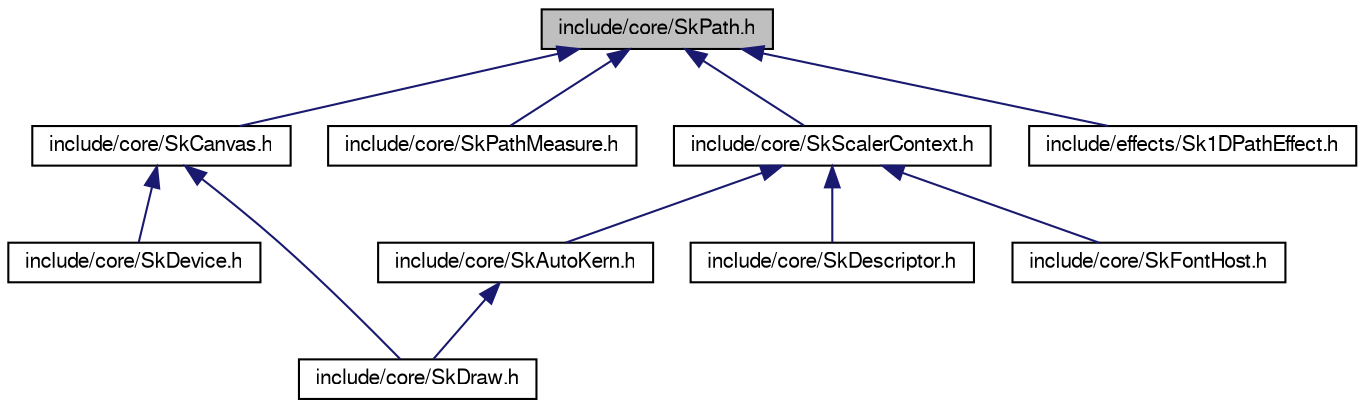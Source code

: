 digraph G
{
  edge [fontname="FreeSans",fontsize="10",labelfontname="FreeSans",labelfontsize="10"];
  node [fontname="FreeSans",fontsize="10",shape=record];
  Node1 [label="include/core/SkPath.h",height=0.2,width=0.4,color="black", fillcolor="grey75", style="filled" fontcolor="black"];
  Node1 -> Node2 [dir=back,color="midnightblue",fontsize="10",style="solid",fontname="FreeSans"];
  Node2 [label="include/core/SkCanvas.h",height=0.2,width=0.4,color="black", fillcolor="white", style="filled",URL="$_sk_canvas_8h.html"];
  Node2 -> Node3 [dir=back,color="midnightblue",fontsize="10",style="solid",fontname="FreeSans"];
  Node3 [label="include/core/SkDevice.h",height=0.2,width=0.4,color="black", fillcolor="white", style="filled",URL="$_sk_device_8h.html"];
  Node2 -> Node4 [dir=back,color="midnightblue",fontsize="10",style="solid",fontname="FreeSans"];
  Node4 [label="include/core/SkDraw.h",height=0.2,width=0.4,color="black", fillcolor="white", style="filled",URL="$_sk_draw_8h.html"];
  Node1 -> Node5 [dir=back,color="midnightblue",fontsize="10",style="solid",fontname="FreeSans"];
  Node5 [label="include/core/SkPathMeasure.h",height=0.2,width=0.4,color="black", fillcolor="white", style="filled",URL="$_sk_path_measure_8h.html"];
  Node1 -> Node6 [dir=back,color="midnightblue",fontsize="10",style="solid",fontname="FreeSans"];
  Node6 [label="include/core/SkScalerContext.h",height=0.2,width=0.4,color="black", fillcolor="white", style="filled",URL="$_sk_scaler_context_8h.html"];
  Node6 -> Node7 [dir=back,color="midnightblue",fontsize="10",style="solid",fontname="FreeSans"];
  Node7 [label="include/core/SkAutoKern.h",height=0.2,width=0.4,color="black", fillcolor="white", style="filled",URL="$_sk_auto_kern_8h.html"];
  Node7 -> Node4 [dir=back,color="midnightblue",fontsize="10",style="solid",fontname="FreeSans"];
  Node6 -> Node8 [dir=back,color="midnightblue",fontsize="10",style="solid",fontname="FreeSans"];
  Node8 [label="include/core/SkDescriptor.h",height=0.2,width=0.4,color="black", fillcolor="white", style="filled",URL="$_sk_descriptor_8h.html"];
  Node6 -> Node9 [dir=back,color="midnightblue",fontsize="10",style="solid",fontname="FreeSans"];
  Node9 [label="include/core/SkFontHost.h",height=0.2,width=0.4,color="black", fillcolor="white", style="filled",URL="$_sk_font_host_8h.html"];
  Node1 -> Node10 [dir=back,color="midnightblue",fontsize="10",style="solid",fontname="FreeSans"];
  Node10 [label="include/effects/Sk1DPathEffect.h",height=0.2,width=0.4,color="black", fillcolor="white", style="filled",URL="$_sk1_d_path_effect_8h.html"];
}

